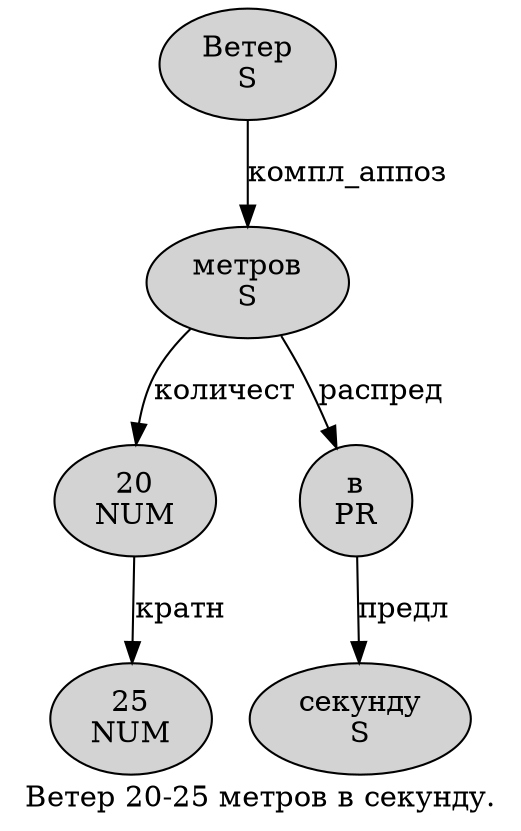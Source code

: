 digraph SENTENCE_373 {
	graph [label="Ветер 20-25 метров в секунду."]
	node [style=filled]
		0 [label="Ветер
S" color="" fillcolor=lightgray penwidth=1 shape=ellipse]
		1 [label="20
NUM" color="" fillcolor=lightgray penwidth=1 shape=ellipse]
		3 [label="25
NUM" color="" fillcolor=lightgray penwidth=1 shape=ellipse]
		4 [label="метров
S" color="" fillcolor=lightgray penwidth=1 shape=ellipse]
		5 [label="в
PR" color="" fillcolor=lightgray penwidth=1 shape=ellipse]
		6 [label="секунду
S" color="" fillcolor=lightgray penwidth=1 shape=ellipse]
			0 -> 4 [label="компл_аппоз"]
			4 -> 1 [label="количест"]
			4 -> 5 [label="распред"]
			5 -> 6 [label="предл"]
			1 -> 3 [label="кратн"]
}